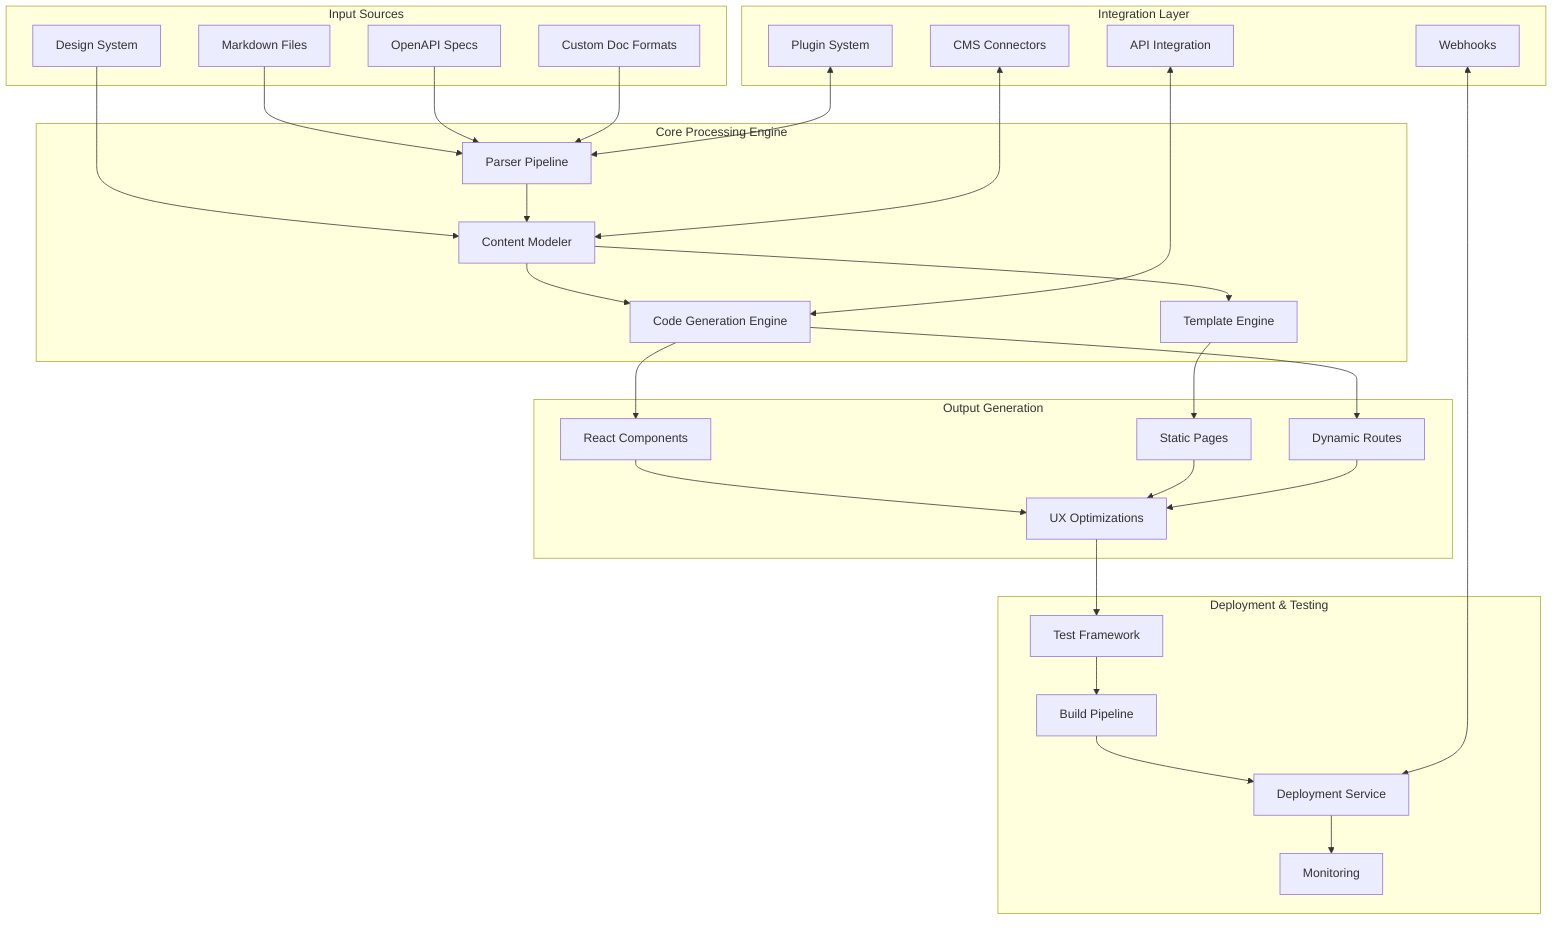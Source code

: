 flowchart TB
    subgraph "Input Sources"
        MD[Markdown Files]
        API[OpenAPI Specs]
        CDF[Custom Doc Formats]
        DS[Design System]
    end

    subgraph "Core Processing Engine"
        PP[Parser Pipeline]
        CM[Content Modeler]
        CGE[Code Generation Engine]
        TE[Template Engine]
    end

    subgraph "Output Generation"
        RC[React Components]
        SP[Static Pages]
        DYN[Dynamic Routes]
        UX[UX Optimizations]
    end

    subgraph "Deployment & Testing"
        TF[Test Framework]
        BLD[Build Pipeline]
        DEP[Deployment Service]
        MON[Monitoring]
    end

    subgraph "Integration Layer"
        CMS[CMS Connectors]
        HOOK[Webhooks]
        API_INT[API Integration]
        PLUGIN[Plugin System]
    end

    MD --> PP
    API --> PP
    CDF --> PP
    DS --> CM
    
    PP --> CM
    CM --> CGE
    CM --> TE
    
    CGE --> RC
    TE --> SP
    CGE --> DYN
    RC --> UX
    SP --> UX
    DYN --> UX
    
    UX --> TF
    TF --> BLD
    BLD --> DEP
    DEP --> MON
    
    CMS <--> CM
    HOOK <--> DEP
    API_INT <--> CGE
    PLUGIN <--> PP